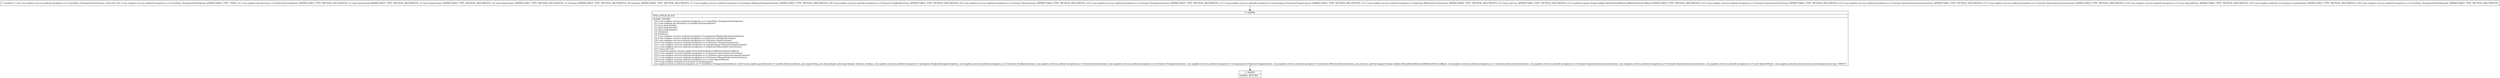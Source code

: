 digraph "CFG forcom.mapbox.services.android.navigation.ui.v5.AutoValue_NavigationViewOptions.\<init\>(Lcom\/mapbox\/api\/directions\/v5\/models\/DirectionsRoute;Ljava\/lang\/String;Ljava\/lang\/Integer;Ljava\/lang\/Integer;ZZLcom\/mapbox\/services\/android\/navigation\/v5\/navigation\/MapboxNavigationOptions;Lcom\/mapbox\/services\/android\/navigation\/ui\/v5\/listeners\/FeedbackListener;Lcom\/mapbox\/services\/android\/navigation\/ui\/v5\/listeners\/RouteListener;Lcom\/mapbox\/services\/android\/navigation\/ui\/v5\/listeners\/NavigationListener;Lcom\/mapbox\/services\/android\/navigation\/v5\/routeprogress\/ProgressChangeListener;Lcom\/mapbox\/services\/android\/navigation\/v5\/milestone\/MilestoneEventListener;Ljava\/util\/List;Landroid\/support\/design\/widget\/BottomSheetBehavior$BottomSheetCallback;Lcom\/mapbox\/services\/android\/navigation\/ui\/v5\/listeners\/InstructionListListener;Lcom\/mapbox\/services\/android\/navigation\/ui\/v5\/listeners\/SpeechAnnouncementListener;Lcom\/mapbox\/services\/android\/navigation\/ui\/v5\/listeners\/BannerInstructionsListener;Lcom\/mapbox\/services\/android\/navigation\/ui\/v5\/voice\/SpeechPlayer;Lcom\/mapbox\/android\/core\/location\/LocationEngine;Lcom\/mapbox\/services\/android\/navigation\/ui\/v5\/AutoValue_NavigationViewOptions$1;)V" {
Node_0 [shape=record,label="{0\:\ 0x0000|MTH_ENTER_BLOCK\l|0x0000: INVOKE  \l  (r0 I:com.mapbox.services.android.navigation.ui.v5.AutoValue_NavigationViewOptions)\l  (r1 I:com.mapbox.api.directions.v5.models.DirectionsRoute)\l  (r2 I:java.lang.String)\l  (r3 I:java.lang.Integer)\l  (r4 I:java.lang.Integer)\l  (r5 I:boolean)\l  (r6 I:boolean)\l  (r7 I:com.mapbox.services.android.navigation.v5.navigation.MapboxNavigationOptions)\l  (r8 I:com.mapbox.services.android.navigation.ui.v5.listeners.FeedbackListener)\l  (r9 I:com.mapbox.services.android.navigation.ui.v5.listeners.RouteListener)\l  (r10 I:com.mapbox.services.android.navigation.ui.v5.listeners.NavigationListener)\l  (r11 I:com.mapbox.services.android.navigation.v5.routeprogress.ProgressChangeListener)\l  (r12 I:com.mapbox.services.android.navigation.v5.milestone.MilestoneEventListener)\l  (r13 I:java.util.List)\l  (r14 I:android.support.design.widget.BottomSheetBehavior$BottomSheetCallback)\l  (r15 I:com.mapbox.services.android.navigation.ui.v5.listeners.InstructionListListener)\l  (r16 I:com.mapbox.services.android.navigation.ui.v5.listeners.SpeechAnnouncementListener)\l  (r17 I:com.mapbox.services.android.navigation.ui.v5.listeners.BannerInstructionsListener)\l  (r18 I:com.mapbox.services.android.navigation.ui.v5.voice.SpeechPlayer)\l  (r19 I:com.mapbox.android.core.location.LocationEngine)\l com.mapbox.services.android.navigation.ui.v5.AutoValue_NavigationViewOptions.\<init\>(com.mapbox.api.directions.v5.models.DirectionsRoute, java.lang.String, java.lang.Integer, java.lang.Integer, boolean, boolean, com.mapbox.services.android.navigation.v5.navigation.MapboxNavigationOptions, com.mapbox.services.android.navigation.ui.v5.listeners.FeedbackListener, com.mapbox.services.android.navigation.ui.v5.listeners.RouteListener, com.mapbox.services.android.navigation.ui.v5.listeners.NavigationListener, com.mapbox.services.android.navigation.v5.routeprogress.ProgressChangeListener, com.mapbox.services.android.navigation.v5.milestone.MilestoneEventListener, java.util.List, android.support.design.widget.BottomSheetBehavior$BottomSheetCallback, com.mapbox.services.android.navigation.ui.v5.listeners.InstructionListListener, com.mapbox.services.android.navigation.ui.v5.listeners.SpeechAnnouncementListener, com.mapbox.services.android.navigation.ui.v5.listeners.BannerInstructionsListener, com.mapbox.services.android.navigation.ui.v5.voice.SpeechPlayer, com.mapbox.android.core.location.LocationEngine):void type: DIRECT \l}"];
Node_1 [shape=record,label="{1\:\ 0x0003|0x0003: RETURN   \l}"];
MethodNode[shape=record,label="{\/* synthetic *\/ void com.mapbox.services.android.navigation.ui.v5.AutoValue_NavigationViewOptions.\<init\>((r0 'this' I:com.mapbox.services.android.navigation.ui.v5.AutoValue_NavigationViewOptions A[IMMUTABLE_TYPE, THIS]), (r1 I:com.mapbox.api.directions.v5.models.DirectionsRoute A[IMMUTABLE_TYPE, METHOD_ARGUMENT]), (r2 I:java.lang.String A[IMMUTABLE_TYPE, METHOD_ARGUMENT]), (r3 I:java.lang.Integer A[IMMUTABLE_TYPE, METHOD_ARGUMENT]), (r4 I:java.lang.Integer A[IMMUTABLE_TYPE, METHOD_ARGUMENT]), (r5 I:boolean A[IMMUTABLE_TYPE, METHOD_ARGUMENT]), (r6 I:boolean A[IMMUTABLE_TYPE, METHOD_ARGUMENT]), (r7 I:com.mapbox.services.android.navigation.v5.navigation.MapboxNavigationOptions A[IMMUTABLE_TYPE, METHOD_ARGUMENT]), (r8 I:com.mapbox.services.android.navigation.ui.v5.listeners.FeedbackListener A[IMMUTABLE_TYPE, METHOD_ARGUMENT]), (r9 I:com.mapbox.services.android.navigation.ui.v5.listeners.RouteListener A[IMMUTABLE_TYPE, METHOD_ARGUMENT]), (r10 I:com.mapbox.services.android.navigation.ui.v5.listeners.NavigationListener A[IMMUTABLE_TYPE, METHOD_ARGUMENT]), (r11 I:com.mapbox.services.android.navigation.v5.routeprogress.ProgressChangeListener A[IMMUTABLE_TYPE, METHOD_ARGUMENT]), (r12 I:com.mapbox.services.android.navigation.v5.milestone.MilestoneEventListener A[IMMUTABLE_TYPE, METHOD_ARGUMENT]), (r13 I:java.util.List A[IMMUTABLE_TYPE, METHOD_ARGUMENT]), (r14 I:android.support.design.widget.BottomSheetBehavior$BottomSheetCallback A[IMMUTABLE_TYPE, METHOD_ARGUMENT]), (r15 I:com.mapbox.services.android.navigation.ui.v5.listeners.InstructionListListener A[IMMUTABLE_TYPE, METHOD_ARGUMENT]), (r16 I:com.mapbox.services.android.navigation.ui.v5.listeners.SpeechAnnouncementListener A[IMMUTABLE_TYPE, METHOD_ARGUMENT]), (r17 I:com.mapbox.services.android.navigation.ui.v5.listeners.BannerInstructionsListener A[IMMUTABLE_TYPE, METHOD_ARGUMENT]), (r18 I:com.mapbox.services.android.navigation.ui.v5.voice.SpeechPlayer A[IMMUTABLE_TYPE, METHOD_ARGUMENT]), (r19 I:com.mapbox.android.core.location.LocationEngine A[IMMUTABLE_TYPE, METHOD_ARGUMENT]), (r20 I:com.mapbox.services.android.navigation.ui.v5.AutoValue_NavigationViewOptions$1 A[IMMUTABLE_TYPE, METHOD_ARGUMENT])) }"];
MethodNode -> Node_0;
Node_0 -> Node_1;
}

